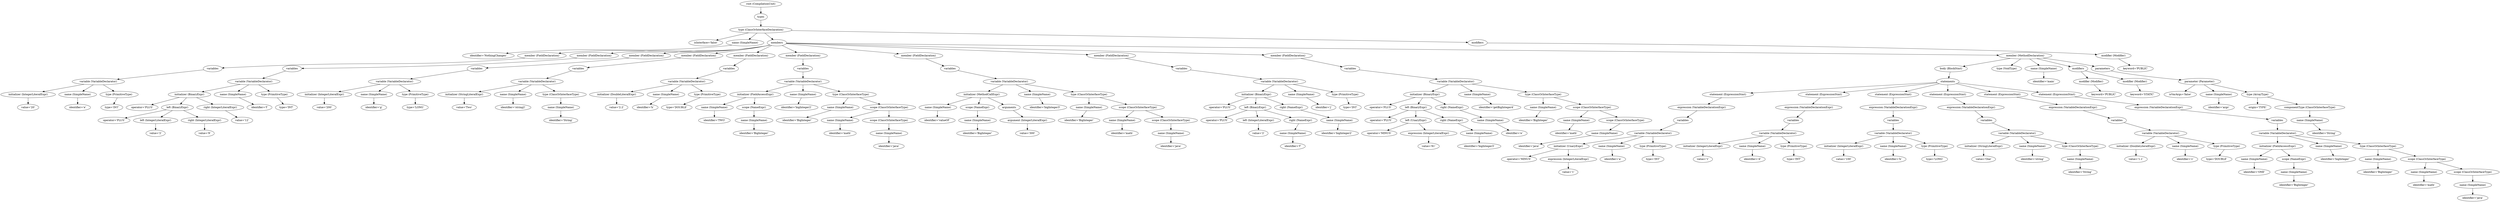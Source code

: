 digraph {
n0 [label="root (CompilationUnit)"];
n1 [label="types"];
n0 -> n1;
n2 [label="type (ClassOrInterfaceDeclaration)"];
n1 -> n2;
n3 [label="isInterface='false'"];
n2 -> n3;
n4 [label="name (SimpleName)"];
n2 -> n4;
n5 [label="identifier='NothingChanges'"];
n4 -> n5;
n6 [label="members"];
n2 -> n6;
n7 [label="member (FieldDeclaration)"];
n6 -> n7;
n8 [label="variables"];
n7 -> n8;
n9 [label="variable (VariableDeclarator)"];
n8 -> n9;
n10 [label="initializer (IntegerLiteralExpr)"];
n9 -> n10;
n11 [label="value='20'"];
n10 -> n11;
n12 [label="name (SimpleName)"];
n9 -> n12;
n13 [label="identifier='e'"];
n12 -> n13;
n14 [label="type (PrimitiveType)"];
n9 -> n14;
n15 [label="type='INT'"];
n14 -> n15;
n16 [label="member (FieldDeclaration)"];
n6 -> n16;
n17 [label="variables"];
n16 -> n17;
n18 [label="variable (VariableDeclarator)"];
n17 -> n18;
n19 [label="initializer (BinaryExpr)"];
n18 -> n19;
n20 [label="operator='PLUS'"];
n19 -> n20;
n21 [label="left (BinaryExpr)"];
n19 -> n21;
n22 [label="operator='PLUS'"];
n21 -> n22;
n23 [label="left (IntegerLiteralExpr)"];
n21 -> n23;
n24 [label="value='2'"];
n23 -> n24;
n25 [label="right (IntegerLiteralExpr)"];
n21 -> n25;
n26 [label="value='9'"];
n25 -> n26;
n27 [label="right (IntegerLiteralExpr)"];
n19 -> n27;
n28 [label="value='12'"];
n27 -> n28;
n29 [label="name (SimpleName)"];
n18 -> n29;
n30 [label="identifier='f'"];
n29 -> n30;
n31 [label="type (PrimitiveType)"];
n18 -> n31;
n32 [label="type='INT'"];
n31 -> n32;
n33 [label="member (FieldDeclaration)"];
n6 -> n33;
n34 [label="variables"];
n33 -> n34;
n35 [label="variable (VariableDeclarator)"];
n34 -> n35;
n36 [label="initializer (IntegerLiteralExpr)"];
n35 -> n36;
n37 [label="value='200'"];
n36 -> n37;
n38 [label="name (SimpleName)"];
n35 -> n38;
n39 [label="identifier='g'"];
n38 -> n39;
n40 [label="type (PrimitiveType)"];
n35 -> n40;
n41 [label="type='LONG'"];
n40 -> n41;
n42 [label="member (FieldDeclaration)"];
n6 -> n42;
n43 [label="variables"];
n42 -> n43;
n44 [label="variable (VariableDeclarator)"];
n43 -> n44;
n45 [label="initializer (StringLiteralExpr)"];
n44 -> n45;
n46 [label="value='Two'"];
n45 -> n46;
n47 [label="name (SimpleName)"];
n44 -> n47;
n48 [label="identifier='string2'"];
n47 -> n48;
n49 [label="type (ClassOrInterfaceType)"];
n44 -> n49;
n50 [label="name (SimpleName)"];
n49 -> n50;
n51 [label="identifier='String'"];
n50 -> n51;
n52 [label="member (FieldDeclaration)"];
n6 -> n52;
n53 [label="variables"];
n52 -> n53;
n54 [label="variable (VariableDeclarator)"];
n53 -> n54;
n55 [label="initializer (DoubleLiteralExpr)"];
n54 -> n55;
n56 [label="value='2.2'"];
n55 -> n56;
n57 [label="name (SimpleName)"];
n54 -> n57;
n58 [label="identifier='h'"];
n57 -> n58;
n59 [label="type (PrimitiveType)"];
n54 -> n59;
n60 [label="type='DOUBLE'"];
n59 -> n60;
n61 [label="member (FieldDeclaration)"];
n6 -> n61;
n62 [label="variables"];
n61 -> n62;
n63 [label="variable (VariableDeclarator)"];
n62 -> n63;
n64 [label="initializer (FieldAccessExpr)"];
n63 -> n64;
n65 [label="name (SimpleName)"];
n64 -> n65;
n66 [label="identifier='TWO'"];
n65 -> n66;
n67 [label="scope (NameExpr)"];
n64 -> n67;
n68 [label="name (SimpleName)"];
n67 -> n68;
n69 [label="identifier='BigInteger'"];
n68 -> n69;
n70 [label="name (SimpleName)"];
n63 -> n70;
n71 [label="identifier='bigInteger2'"];
n70 -> n71;
n72 [label="type (ClassOrInterfaceType)"];
n63 -> n72;
n73 [label="name (SimpleName)"];
n72 -> n73;
n74 [label="identifier='BigInteger'"];
n73 -> n74;
n75 [label="scope (ClassOrInterfaceType)"];
n72 -> n75;
n76 [label="name (SimpleName)"];
n75 -> n76;
n77 [label="identifier='math'"];
n76 -> n77;
n78 [label="scope (ClassOrInterfaceType)"];
n75 -> n78;
n79 [label="name (SimpleName)"];
n78 -> n79;
n80 [label="identifier='java'"];
n79 -> n80;
n81 [label="member (FieldDeclaration)"];
n6 -> n81;
n82 [label="variables"];
n81 -> n82;
n83 [label="variable (VariableDeclarator)"];
n82 -> n83;
n84 [label="initializer (MethodCallExpr)"];
n83 -> n84;
n85 [label="name (SimpleName)"];
n84 -> n85;
n86 [label="identifier='valueOf'"];
n85 -> n86;
n87 [label="scope (NameExpr)"];
n84 -> n87;
n88 [label="name (SimpleName)"];
n87 -> n88;
n89 [label="identifier='BigInteger'"];
n88 -> n89;
n90 [label="arguments"];
n84 -> n90;
n91 [label="argument (IntegerLiteralExpr)"];
n90 -> n91;
n92 [label="value='300'"];
n91 -> n92;
n93 [label="name (SimpleName)"];
n83 -> n93;
n94 [label="identifier='bigInteger3'"];
n93 -> n94;
n95 [label="type (ClassOrInterfaceType)"];
n83 -> n95;
n96 [label="name (SimpleName)"];
n95 -> n96;
n97 [label="identifier='BigInteger'"];
n96 -> n97;
n98 [label="scope (ClassOrInterfaceType)"];
n95 -> n98;
n99 [label="name (SimpleName)"];
n98 -> n99;
n100 [label="identifier='math'"];
n99 -> n100;
n101 [label="scope (ClassOrInterfaceType)"];
n98 -> n101;
n102 [label="name (SimpleName)"];
n101 -> n102;
n103 [label="identifier='java'"];
n102 -> n103;
n104 [label="member (FieldDeclaration)"];
n6 -> n104;
n105 [label="variables"];
n104 -> n105;
n106 [label="variable (VariableDeclarator)"];
n105 -> n106;
n107 [label="initializer (BinaryExpr)"];
n106 -> n107;
n108 [label="operator='PLUS'"];
n107 -> n108;
n109 [label="left (BinaryExpr)"];
n107 -> n109;
n110 [label="operator='PLUS'"];
n109 -> n110;
n111 [label="left (IntegerLiteralExpr)"];
n109 -> n111;
n112 [label="value='2'"];
n111 -> n112;
n113 [label="right (NameExpr)"];
n109 -> n113;
n114 [label="name (SimpleName)"];
n113 -> n114;
n115 [label="identifier='f'"];
n114 -> n115;
n116 [label="right (NameExpr)"];
n107 -> n116;
n117 [label="name (SimpleName)"];
n116 -> n117;
n118 [label="identifier='bigInteger2'"];
n117 -> n118;
n119 [label="name (SimpleName)"];
n106 -> n119;
n120 [label="identifier='j'"];
n119 -> n120;
n121 [label="type (PrimitiveType)"];
n106 -> n121;
n122 [label="type='INT'"];
n121 -> n122;
n123 [label="member (FieldDeclaration)"];
n6 -> n123;
n124 [label="variables"];
n123 -> n124;
n125 [label="variable (VariableDeclarator)"];
n124 -> n125;
n126 [label="initializer (BinaryExpr)"];
n125 -> n126;
n127 [label="operator='PLUS'"];
n126 -> n127;
n128 [label="left (BinaryExpr)"];
n126 -> n128;
n129 [label="operator='PLUS'"];
n128 -> n129;
n130 [label="left (UnaryExpr)"];
n128 -> n130;
n131 [label="operator='MINUS'"];
n130 -> n131;
n132 [label="expression (IntegerLiteralExpr)"];
n130 -> n132;
n133 [label="value='81'"];
n132 -> n133;
n134 [label="right (NameExpr)"];
n128 -> n134;
n135 [label="name (SimpleName)"];
n134 -> n135;
n136 [label="identifier='bigInteger3'"];
n135 -> n136;
n137 [label="right (NameExpr)"];
n126 -> n137;
n138 [label="name (SimpleName)"];
n137 -> n138;
n139 [label="identifier='e'"];
n138 -> n139;
n140 [label="name (SimpleName)"];
n125 -> n140;
n141 [label="identifier='getBigInteger4'"];
n140 -> n141;
n142 [label="type (ClassOrInterfaceType)"];
n125 -> n142;
n143 [label="name (SimpleName)"];
n142 -> n143;
n144 [label="identifier='BigInteger'"];
n143 -> n144;
n145 [label="scope (ClassOrInterfaceType)"];
n142 -> n145;
n146 [label="name (SimpleName)"];
n145 -> n146;
n147 [label="identifier='math'"];
n146 -> n147;
n148 [label="scope (ClassOrInterfaceType)"];
n145 -> n148;
n149 [label="name (SimpleName)"];
n148 -> n149;
n150 [label="identifier='java'"];
n149 -> n150;
n151 [label="member (MethodDeclaration)"];
n6 -> n151;
n152 [label="body (BlockStmt)"];
n151 -> n152;
n153 [label="statements"];
n152 -> n153;
n154 [label="statement (ExpressionStmt)"];
n153 -> n154;
n155 [label="expression (VariableDeclarationExpr)"];
n154 -> n155;
n156 [label="variables"];
n155 -> n156;
n157 [label="variable (VariableDeclarator)"];
n156 -> n157;
n158 [label="initializer (UnaryExpr)"];
n157 -> n158;
n159 [label="operator='MINUS'"];
n158 -> n159;
n160 [label="expression (IntegerLiteralExpr)"];
n158 -> n160;
n161 [label="value='1'"];
n160 -> n161;
n162 [label="name (SimpleName)"];
n157 -> n162;
n163 [label="identifier='a'"];
n162 -> n163;
n164 [label="type (PrimitiveType)"];
n157 -> n164;
n165 [label="type='INT'"];
n164 -> n165;
n166 [label="statement (ExpressionStmt)"];
n153 -> n166;
n167 [label="expression (VariableDeclarationExpr)"];
n166 -> n167;
n168 [label="variables"];
n167 -> n168;
n169 [label="variable (VariableDeclarator)"];
n168 -> n169;
n170 [label="initializer (IntegerLiteralExpr)"];
n169 -> n170;
n171 [label="value='1'"];
n170 -> n171;
n172 [label="name (SimpleName)"];
n169 -> n172;
n173 [label="identifier='d'"];
n172 -> n173;
n174 [label="type (PrimitiveType)"];
n169 -> n174;
n175 [label="type='INT'"];
n174 -> n175;
n176 [label="statement (ExpressionStmt)"];
n153 -> n176;
n177 [label="expression (VariableDeclarationExpr)"];
n176 -> n177;
n178 [label="variables"];
n177 -> n178;
n179 [label="variable (VariableDeclarator)"];
n178 -> n179;
n180 [label="initializer (IntegerLiteralExpr)"];
n179 -> n180;
n181 [label="value='100'"];
n180 -> n181;
n182 [label="name (SimpleName)"];
n179 -> n182;
n183 [label="identifier='b'"];
n182 -> n183;
n184 [label="type (PrimitiveType)"];
n179 -> n184;
n185 [label="type='LONG'"];
n184 -> n185;
n186 [label="statement (ExpressionStmt)"];
n153 -> n186;
n187 [label="expression (VariableDeclarationExpr)"];
n186 -> n187;
n188 [label="variables"];
n187 -> n188;
n189 [label="variable (VariableDeclarator)"];
n188 -> n189;
n190 [label="initializer (StringLiteralExpr)"];
n189 -> n190;
n191 [label="value='One'"];
n190 -> n191;
n192 [label="name (SimpleName)"];
n189 -> n192;
n193 [label="identifier='string'"];
n192 -> n193;
n194 [label="type (ClassOrInterfaceType)"];
n189 -> n194;
n195 [label="name (SimpleName)"];
n194 -> n195;
n196 [label="identifier='String'"];
n195 -> n196;
n197 [label="statement (ExpressionStmt)"];
n153 -> n197;
n198 [label="expression (VariableDeclarationExpr)"];
n197 -> n198;
n199 [label="variables"];
n198 -> n199;
n200 [label="variable (VariableDeclarator)"];
n199 -> n200;
n201 [label="initializer (DoubleLiteralExpr)"];
n200 -> n201;
n202 [label="value='1.1'"];
n201 -> n202;
n203 [label="name (SimpleName)"];
n200 -> n203;
n204 [label="identifier='c'"];
n203 -> n204;
n205 [label="type (PrimitiveType)"];
n200 -> n205;
n206 [label="type='DOUBLE'"];
n205 -> n206;
n207 [label="statement (ExpressionStmt)"];
n153 -> n207;
n208 [label="expression (VariableDeclarationExpr)"];
n207 -> n208;
n209 [label="variables"];
n208 -> n209;
n210 [label="variable (VariableDeclarator)"];
n209 -> n210;
n211 [label="initializer (FieldAccessExpr)"];
n210 -> n211;
n212 [label="name (SimpleName)"];
n211 -> n212;
n213 [label="identifier='ONE'"];
n212 -> n213;
n214 [label="scope (NameExpr)"];
n211 -> n214;
n215 [label="name (SimpleName)"];
n214 -> n215;
n216 [label="identifier='BigInteger'"];
n215 -> n216;
n217 [label="name (SimpleName)"];
n210 -> n217;
n218 [label="identifier='bigInteger'"];
n217 -> n218;
n219 [label="type (ClassOrInterfaceType)"];
n210 -> n219;
n220 [label="name (SimpleName)"];
n219 -> n220;
n221 [label="identifier='BigInteger'"];
n220 -> n221;
n222 [label="scope (ClassOrInterfaceType)"];
n219 -> n222;
n223 [label="name (SimpleName)"];
n222 -> n223;
n224 [label="identifier='math'"];
n223 -> n224;
n225 [label="scope (ClassOrInterfaceType)"];
n222 -> n225;
n226 [label="name (SimpleName)"];
n225 -> n226;
n227 [label="identifier='java'"];
n226 -> n227;
n228 [label="type (VoidType)"];
n151 -> n228;
n229 [label="name (SimpleName)"];
n151 -> n229;
n230 [label="identifier='main'"];
n229 -> n230;
n231 [label="modifiers"];
n151 -> n231;
n232 [label="modifier (Modifier)"];
n231 -> n232;
n233 [label="keyword='PUBLIC'"];
n232 -> n233;
n234 [label="modifier (Modifier)"];
n231 -> n234;
n235 [label="keyword='STATIC'"];
n234 -> n235;
n236 [label="parameters"];
n151 -> n236;
n237 [label="parameter (Parameter)"];
n236 -> n237;
n238 [label="isVarArgs='false'"];
n237 -> n238;
n239 [label="name (SimpleName)"];
n237 -> n239;
n240 [label="identifier='args'"];
n239 -> n240;
n241 [label="type (ArrayType)"];
n237 -> n241;
n242 [label="origin='TYPE'"];
n241 -> n242;
n243 [label="componentType (ClassOrInterfaceType)"];
n241 -> n243;
n244 [label="name (SimpleName)"];
n243 -> n244;
n245 [label="identifier='String'"];
n244 -> n245;
n246 [label="modifiers"];
n2 -> n246;
n247 [label="modifier (Modifier)"];
n246 -> n247;
n248 [label="keyword='PUBLIC'"];
n247 -> n248;
}